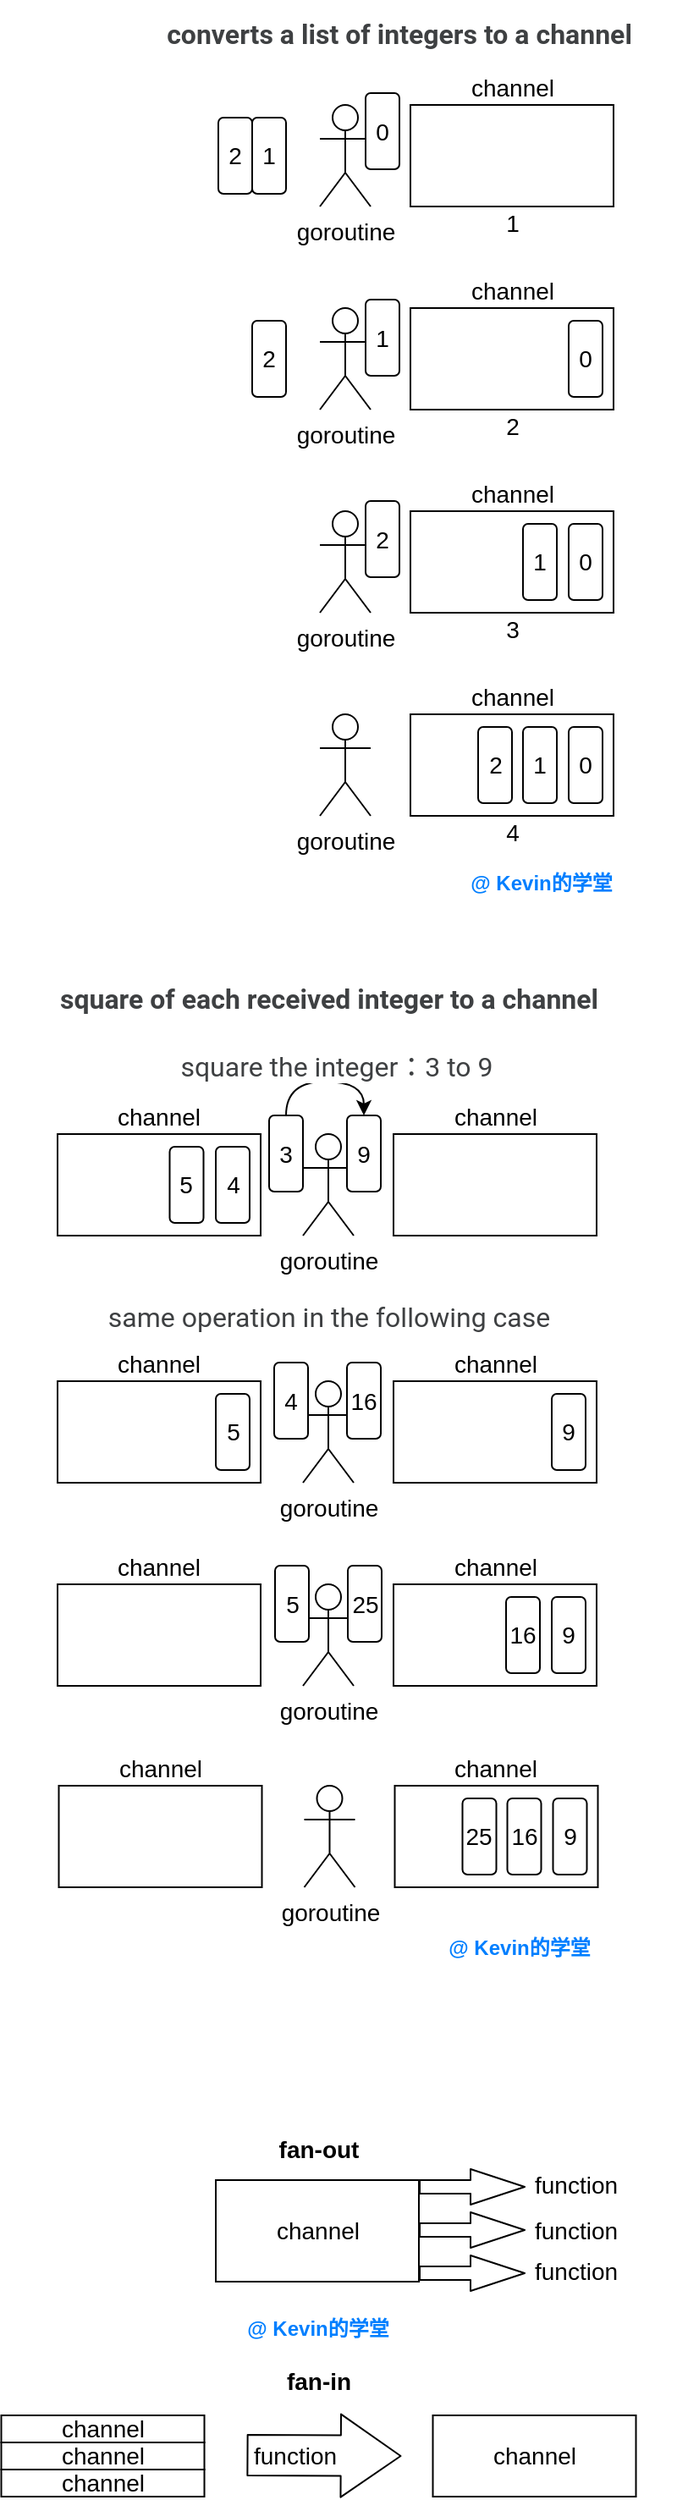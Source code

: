 <mxfile version="14.5.1" type="device"><diagram id="Ol_-R2I6DcrGNUxZkQOo" name="第 1 页"><mxGraphModel dx="1422" dy="832" grid="0" gridSize="10" guides="1" tooltips="1" connect="1" arrows="1" fold="1" page="0" pageScale="1" pageWidth="827" pageHeight="1169" math="0" shadow="0"><root><mxCell id="0"/><mxCell id="1" parent="0"/><mxCell id="mqHqFVwBMWPT4QQ4fR7o-1" value="goroutine" style="shape=umlActor;verticalLabelPosition=bottom;verticalAlign=top;html=1;outlineConnect=0;fontSize=14;" vertex="1" parent="1"><mxGeometry x="367" y="106" width="30" height="60" as="geometry"/></mxCell><mxCell id="mqHqFVwBMWPT4QQ4fR7o-3" value="" style="rounded=0;whiteSpace=wrap;html=1;fontSize=14;" vertex="1" parent="1"><mxGeometry x="420.5" y="106" width="120" height="60" as="geometry"/></mxCell><mxCell id="mqHqFVwBMWPT4QQ4fR7o-4" value="channel" style="text;html=1;strokeColor=none;fillColor=none;align=center;verticalAlign=middle;whiteSpace=wrap;rounded=0;fontSize=14;" vertex="1" parent="1"><mxGeometry x="460.5" y="86" width="40" height="20" as="geometry"/></mxCell><mxCell id="mqHqFVwBMWPT4QQ4fR7o-7" value="2" style="rounded=1;whiteSpace=wrap;html=1;fontSize=14;" vertex="1" parent="1"><mxGeometry x="307" y="113.5" width="20" height="45" as="geometry"/></mxCell><mxCell id="mqHqFVwBMWPT4QQ4fR7o-8" value="1" style="rounded=1;whiteSpace=wrap;html=1;fontSize=14;" vertex="1" parent="1"><mxGeometry x="327" y="113.5" width="20" height="45" as="geometry"/></mxCell><mxCell id="mqHqFVwBMWPT4QQ4fR7o-11" value="0" style="rounded=1;whiteSpace=wrap;html=1;fontSize=14;" vertex="1" parent="1"><mxGeometry x="394" y="99" width="20" height="45" as="geometry"/></mxCell><mxCell id="mqHqFVwBMWPT4QQ4fR7o-12" value="1" style="text;html=1;strokeColor=none;fillColor=none;align=center;verticalAlign=middle;whiteSpace=wrap;rounded=0;fontSize=14;" vertex="1" parent="1"><mxGeometry x="460.5" y="166" width="40" height="20" as="geometry"/></mxCell><mxCell id="mqHqFVwBMWPT4QQ4fR7o-13" value="goroutine" style="shape=umlActor;verticalLabelPosition=bottom;verticalAlign=top;html=1;outlineConnect=0;fontSize=14;" vertex="1" parent="1"><mxGeometry x="367" y="226" width="30" height="60" as="geometry"/></mxCell><mxCell id="mqHqFVwBMWPT4QQ4fR7o-14" value="" style="rounded=0;whiteSpace=wrap;html=1;fontSize=14;" vertex="1" parent="1"><mxGeometry x="420.5" y="226" width="120" height="60" as="geometry"/></mxCell><mxCell id="mqHqFVwBMWPT4QQ4fR7o-15" value="channel" style="text;html=1;strokeColor=none;fillColor=none;align=center;verticalAlign=middle;whiteSpace=wrap;rounded=0;fontSize=14;" vertex="1" parent="1"><mxGeometry x="460.5" y="206" width="40" height="20" as="geometry"/></mxCell><mxCell id="mqHqFVwBMWPT4QQ4fR7o-16" value="1" style="rounded=1;whiteSpace=wrap;html=1;fontSize=14;" vertex="1" parent="1"><mxGeometry x="394" y="221" width="20" height="45" as="geometry"/></mxCell><mxCell id="mqHqFVwBMWPT4QQ4fR7o-17" value="2" style="rounded=1;whiteSpace=wrap;html=1;fontSize=14;" vertex="1" parent="1"><mxGeometry x="327" y="233.5" width="20" height="45" as="geometry"/></mxCell><mxCell id="mqHqFVwBMWPT4QQ4fR7o-20" value="0" style="rounded=1;whiteSpace=wrap;html=1;fontSize=14;" vertex="1" parent="1"><mxGeometry x="514" y="233.5" width="20" height="45" as="geometry"/></mxCell><mxCell id="mqHqFVwBMWPT4QQ4fR7o-21" value="2" style="text;html=1;strokeColor=none;fillColor=none;align=center;verticalAlign=middle;whiteSpace=wrap;rounded=0;fontSize=14;" vertex="1" parent="1"><mxGeometry x="460.5" y="286" width="40" height="20" as="geometry"/></mxCell><mxCell id="mqHqFVwBMWPT4QQ4fR7o-22" value="goroutine" style="shape=umlActor;verticalLabelPosition=bottom;verticalAlign=top;html=1;outlineConnect=0;fontSize=14;" vertex="1" parent="1"><mxGeometry x="367" y="346" width="30" height="60" as="geometry"/></mxCell><mxCell id="mqHqFVwBMWPT4QQ4fR7o-23" value="" style="rounded=0;whiteSpace=wrap;html=1;fontSize=14;" vertex="1" parent="1"><mxGeometry x="420.5" y="346" width="120" height="60" as="geometry"/></mxCell><mxCell id="mqHqFVwBMWPT4QQ4fR7o-24" value="channel" style="text;html=1;strokeColor=none;fillColor=none;align=center;verticalAlign=middle;whiteSpace=wrap;rounded=0;fontSize=14;" vertex="1" parent="1"><mxGeometry x="460.5" y="326" width="40" height="20" as="geometry"/></mxCell><mxCell id="mqHqFVwBMWPT4QQ4fR7o-25" value="1" style="rounded=1;whiteSpace=wrap;html=1;fontSize=14;" vertex="1" parent="1"><mxGeometry x="487" y="353.5" width="20" height="45" as="geometry"/></mxCell><mxCell id="mqHqFVwBMWPT4QQ4fR7o-26" value="2" style="rounded=1;whiteSpace=wrap;html=1;fontSize=14;" vertex="1" parent="1"><mxGeometry x="394" y="340" width="20" height="45" as="geometry"/></mxCell><mxCell id="mqHqFVwBMWPT4QQ4fR7o-29" value="0" style="rounded=1;whiteSpace=wrap;html=1;fontSize=14;" vertex="1" parent="1"><mxGeometry x="514" y="353.5" width="20" height="45" as="geometry"/></mxCell><mxCell id="mqHqFVwBMWPT4QQ4fR7o-30" value="3" style="text;html=1;strokeColor=none;fillColor=none;align=center;verticalAlign=middle;whiteSpace=wrap;rounded=0;fontSize=14;" vertex="1" parent="1"><mxGeometry x="460.5" y="406" width="40" height="20" as="geometry"/></mxCell><mxCell id="mqHqFVwBMWPT4QQ4fR7o-31" value="goroutine" style="shape=umlActor;verticalLabelPosition=bottom;verticalAlign=top;html=1;outlineConnect=0;fontSize=14;" vertex="1" parent="1"><mxGeometry x="367" y="466" width="30" height="60" as="geometry"/></mxCell><mxCell id="mqHqFVwBMWPT4QQ4fR7o-32" value="" style="rounded=0;whiteSpace=wrap;html=1;fontSize=14;" vertex="1" parent="1"><mxGeometry x="420.5" y="466" width="120" height="60" as="geometry"/></mxCell><mxCell id="mqHqFVwBMWPT4QQ4fR7o-33" value="channel" style="text;html=1;strokeColor=none;fillColor=none;align=center;verticalAlign=middle;whiteSpace=wrap;rounded=0;fontSize=14;" vertex="1" parent="1"><mxGeometry x="460.5" y="446" width="40" height="20" as="geometry"/></mxCell><mxCell id="mqHqFVwBMWPT4QQ4fR7o-34" value="1" style="rounded=1;whiteSpace=wrap;html=1;fontSize=14;" vertex="1" parent="1"><mxGeometry x="487" y="473.5" width="20" height="45" as="geometry"/></mxCell><mxCell id="mqHqFVwBMWPT4QQ4fR7o-35" value="2" style="rounded=1;whiteSpace=wrap;html=1;fontSize=14;" vertex="1" parent="1"><mxGeometry x="460.5" y="473.5" width="20" height="45" as="geometry"/></mxCell><mxCell id="mqHqFVwBMWPT4QQ4fR7o-36" value="0" style="rounded=1;whiteSpace=wrap;html=1;fontSize=14;" vertex="1" parent="1"><mxGeometry x="514" y="473.5" width="20" height="45" as="geometry"/></mxCell><mxCell id="mqHqFVwBMWPT4QQ4fR7o-37" value="4" style="text;html=1;strokeColor=none;fillColor=none;align=center;verticalAlign=middle;whiteSpace=wrap;rounded=0;fontSize=14;" vertex="1" parent="1"><mxGeometry x="460.5" y="526" width="40" height="20" as="geometry"/></mxCell><mxCell id="mqHqFVwBMWPT4QQ4fR7o-38" value="&lt;span style=&quot;color: rgb(62 , 64 , 66) ; font-family: &amp;#34;roboto&amp;#34; , &amp;#34;arial&amp;#34; , sans-serif ; font-size: medium ; text-align: left ; background-color: rgb(255 , 255 , 255)&quot;&gt;&lt;b&gt;converts a list of integers to a channel&lt;/b&gt;&lt;/span&gt;" style="text;html=1;strokeColor=none;fillColor=none;align=center;verticalAlign=middle;whiteSpace=wrap;rounded=0;fontSize=14;" vertex="1" parent="1"><mxGeometry x="245" y="44" width="338" height="40" as="geometry"/></mxCell><mxCell id="mqHqFVwBMWPT4QQ4fR7o-48" value="goroutine" style="shape=umlActor;verticalLabelPosition=bottom;verticalAlign=top;html=1;outlineConnect=0;fontSize=14;" vertex="1" parent="1"><mxGeometry x="357" y="714" width="30" height="60" as="geometry"/></mxCell><mxCell id="mqHqFVwBMWPT4QQ4fR7o-49" value="" style="rounded=0;whiteSpace=wrap;html=1;fontSize=14;" vertex="1" parent="1"><mxGeometry x="410.5" y="714" width="120" height="60" as="geometry"/></mxCell><mxCell id="mqHqFVwBMWPT4QQ4fR7o-50" value="channel" style="text;html=1;strokeColor=none;fillColor=none;align=center;verticalAlign=middle;whiteSpace=wrap;rounded=0;fontSize=14;" vertex="1" parent="1"><mxGeometry x="450.5" y="694" width="40" height="20" as="geometry"/></mxCell><mxCell id="mqHqFVwBMWPT4QQ4fR7o-55" value="goroutine" style="shape=umlActor;verticalLabelPosition=bottom;verticalAlign=top;html=1;outlineConnect=0;fontSize=14;" vertex="1" parent="1"><mxGeometry x="357" y="860" width="30" height="60" as="geometry"/></mxCell><mxCell id="mqHqFVwBMWPT4QQ4fR7o-56" value="" style="rounded=0;whiteSpace=wrap;html=1;fontSize=14;" vertex="1" parent="1"><mxGeometry x="410.5" y="860" width="120" height="60" as="geometry"/></mxCell><mxCell id="mqHqFVwBMWPT4QQ4fR7o-57" value="channel" style="text;html=1;strokeColor=none;fillColor=none;align=center;verticalAlign=middle;whiteSpace=wrap;rounded=0;fontSize=14;" vertex="1" parent="1"><mxGeometry x="450.5" y="840" width="40" height="20" as="geometry"/></mxCell><mxCell id="mqHqFVwBMWPT4QQ4fR7o-60" value="9" style="rounded=1;whiteSpace=wrap;html=1;fontSize=14;" vertex="1" parent="1"><mxGeometry x="504" y="867.5" width="20" height="45" as="geometry"/></mxCell><mxCell id="mqHqFVwBMWPT4QQ4fR7o-62" value="goroutine" style="shape=umlActor;verticalLabelPosition=bottom;verticalAlign=top;html=1;outlineConnect=0;fontSize=14;" vertex="1" parent="1"><mxGeometry x="357" y="980" width="30" height="60" as="geometry"/></mxCell><mxCell id="mqHqFVwBMWPT4QQ4fR7o-63" value="" style="rounded=0;whiteSpace=wrap;html=1;fontSize=14;" vertex="1" parent="1"><mxGeometry x="410.5" y="980" width="120" height="60" as="geometry"/></mxCell><mxCell id="mqHqFVwBMWPT4QQ4fR7o-64" value="channel" style="text;html=1;strokeColor=none;fillColor=none;align=center;verticalAlign=middle;whiteSpace=wrap;rounded=0;fontSize=14;" vertex="1" parent="1"><mxGeometry x="450.5" y="960" width="40" height="20" as="geometry"/></mxCell><mxCell id="mqHqFVwBMWPT4QQ4fR7o-65" value="16" style="rounded=1;whiteSpace=wrap;html=1;fontSize=14;" vertex="1" parent="1"><mxGeometry x="477" y="987.5" width="20" height="45" as="geometry"/></mxCell><mxCell id="mqHqFVwBMWPT4QQ4fR7o-67" value="9" style="rounded=1;whiteSpace=wrap;html=1;fontSize=14;" vertex="1" parent="1"><mxGeometry x="504" y="987.5" width="20" height="45" as="geometry"/></mxCell><mxCell id="mqHqFVwBMWPT4QQ4fR7o-72" value="" style="rounded=0;whiteSpace=wrap;html=1;fontSize=14;" vertex="1" parent="1"><mxGeometry x="212" y="714" width="120" height="60" as="geometry"/></mxCell><mxCell id="mqHqFVwBMWPT4QQ4fR7o-73" value="channel" style="text;html=1;strokeColor=none;fillColor=none;align=center;verticalAlign=middle;whiteSpace=wrap;rounded=0;fontSize=14;" vertex="1" parent="1"><mxGeometry x="252" y="694" width="40" height="20" as="geometry"/></mxCell><mxCell id="mqHqFVwBMWPT4QQ4fR7o-74" value="4" style="rounded=1;whiteSpace=wrap;html=1;fontSize=14;" vertex="1" parent="1"><mxGeometry x="305.5" y="721.5" width="20" height="45" as="geometry"/></mxCell><mxCell id="mqHqFVwBMWPT4QQ4fR7o-76" value="" style="rounded=0;whiteSpace=wrap;html=1;fontSize=14;" vertex="1" parent="1"><mxGeometry x="212" y="860" width="120" height="60" as="geometry"/></mxCell><mxCell id="mqHqFVwBMWPT4QQ4fR7o-77" value="channel" style="text;html=1;strokeColor=none;fillColor=none;align=center;verticalAlign=middle;whiteSpace=wrap;rounded=0;fontSize=14;" vertex="1" parent="1"><mxGeometry x="252" y="840" width="40" height="20" as="geometry"/></mxCell><mxCell id="mqHqFVwBMWPT4QQ4fR7o-78" value="5" style="rounded=1;whiteSpace=wrap;html=1;fontSize=14;" vertex="1" parent="1"><mxGeometry x="278.25" y="721.5" width="20" height="45" as="geometry"/></mxCell><mxCell id="mqHqFVwBMWPT4QQ4fR7o-79" value="5" style="rounded=1;whiteSpace=wrap;html=1;fontSize=14;" vertex="1" parent="1"><mxGeometry x="305.5" y="867.5" width="20" height="45" as="geometry"/></mxCell><mxCell id="mqHqFVwBMWPT4QQ4fR7o-81" value="" style="rounded=0;whiteSpace=wrap;html=1;fontSize=14;" vertex="1" parent="1"><mxGeometry x="212" y="980" width="120" height="60" as="geometry"/></mxCell><mxCell id="mqHqFVwBMWPT4QQ4fR7o-82" value="channel" style="text;html=1;strokeColor=none;fillColor=none;align=center;verticalAlign=middle;whiteSpace=wrap;rounded=0;fontSize=14;" vertex="1" parent="1"><mxGeometry x="252" y="960" width="40" height="20" as="geometry"/></mxCell><mxCell id="mqHqFVwBMWPT4QQ4fR7o-96" style="edgeStyle=orthogonalEdgeStyle;rounded=0;orthogonalLoop=1;jettySize=auto;html=1;exitX=0.5;exitY=0;exitDx=0;exitDy=0;entryX=0.5;entryY=0;entryDx=0;entryDy=0;fontSize=14;curved=1;" edge="1" parent="1" source="mqHqFVwBMWPT4QQ4fR7o-89" target="mqHqFVwBMWPT4QQ4fR7o-90"><mxGeometry relative="1" as="geometry"/></mxCell><mxCell id="mqHqFVwBMWPT4QQ4fR7o-89" value="3" style="rounded=1;whiteSpace=wrap;html=1;fontSize=14;" vertex="1" parent="1"><mxGeometry x="337" y="703" width="20" height="45" as="geometry"/></mxCell><mxCell id="mqHqFVwBMWPT4QQ4fR7o-90" value="9" style="rounded=1;whiteSpace=wrap;html=1;fontSize=14;" vertex="1" parent="1"><mxGeometry x="383" y="703" width="20" height="45" as="geometry"/></mxCell><mxCell id="mqHqFVwBMWPT4QQ4fR7o-91" value="&lt;span style=&quot;color: rgb(62 , 64 , 66) ; font-family: &amp;#34;roboto&amp;#34; , &amp;#34;arial&amp;#34; , sans-serif ; font-size: medium ; text-align: left ; background-color: rgb(255 , 255 , 255)&quot;&gt;square the integer：3 to 9&lt;/span&gt;" style="text;html=1;strokeColor=none;fillColor=none;align=center;verticalAlign=middle;whiteSpace=wrap;rounded=0;fontSize=14;" vertex="1" parent="1"><mxGeometry x="282.5" y="658" width="188" height="32" as="geometry"/></mxCell><mxCell id="mqHqFVwBMWPT4QQ4fR7o-93" value="4" style="rounded=1;whiteSpace=wrap;html=1;fontSize=14;" vertex="1" parent="1"><mxGeometry x="340" y="849" width="20" height="45" as="geometry"/></mxCell><mxCell id="mqHqFVwBMWPT4QQ4fR7o-94" value="16" style="rounded=1;whiteSpace=wrap;html=1;fontSize=14;" vertex="1" parent="1"><mxGeometry x="383" y="849" width="20" height="45" as="geometry"/></mxCell><mxCell id="mqHqFVwBMWPT4QQ4fR7o-95" value="&lt;div style=&quot;text-align: left&quot;&gt;&lt;span&gt;&lt;font color=&quot;#3e4042&quot; face=&quot;roboto, arial, sans-serif&quot; size=&quot;3&quot;&gt;same operation in the following case&lt;/font&gt;&lt;/span&gt;&lt;/div&gt;" style="text;html=1;strokeColor=none;fillColor=none;align=center;verticalAlign=middle;whiteSpace=wrap;rounded=0;fontSize=14;" vertex="1" parent="1"><mxGeometry x="218.25" y="806" width="309" height="31" as="geometry"/></mxCell><mxCell id="mqHqFVwBMWPT4QQ4fR7o-97" value="5" style="rounded=1;whiteSpace=wrap;html=1;fontSize=14;" vertex="1" parent="1"><mxGeometry x="340.5" y="969" width="20" height="45" as="geometry"/></mxCell><mxCell id="mqHqFVwBMWPT4QQ4fR7o-98" value="25" style="rounded=1;whiteSpace=wrap;html=1;fontSize=14;" vertex="1" parent="1"><mxGeometry x="383.5" y="969" width="20" height="45" as="geometry"/></mxCell><mxCell id="mqHqFVwBMWPT4QQ4fR7o-99" value="goroutine" style="shape=umlActor;verticalLabelPosition=bottom;verticalAlign=top;html=1;outlineConnect=0;fontSize=14;" vertex="1" parent="1"><mxGeometry x="357.75" y="1099" width="30" height="60" as="geometry"/></mxCell><mxCell id="mqHqFVwBMWPT4QQ4fR7o-100" value="" style="rounded=0;whiteSpace=wrap;html=1;fontSize=14;" vertex="1" parent="1"><mxGeometry x="411.25" y="1099" width="120" height="60" as="geometry"/></mxCell><mxCell id="mqHqFVwBMWPT4QQ4fR7o-101" value="channel" style="text;html=1;strokeColor=none;fillColor=none;align=center;verticalAlign=middle;whiteSpace=wrap;rounded=0;fontSize=14;" vertex="1" parent="1"><mxGeometry x="451.25" y="1079" width="40" height="20" as="geometry"/></mxCell><mxCell id="mqHqFVwBMWPT4QQ4fR7o-102" value="16" style="rounded=1;whiteSpace=wrap;html=1;fontSize=14;" vertex="1" parent="1"><mxGeometry x="477.75" y="1106.5" width="20" height="45" as="geometry"/></mxCell><mxCell id="mqHqFVwBMWPT4QQ4fR7o-103" value="9" style="rounded=1;whiteSpace=wrap;html=1;fontSize=14;" vertex="1" parent="1"><mxGeometry x="504.75" y="1106.5" width="20" height="45" as="geometry"/></mxCell><mxCell id="mqHqFVwBMWPT4QQ4fR7o-104" value="" style="rounded=0;whiteSpace=wrap;html=1;fontSize=14;" vertex="1" parent="1"><mxGeometry x="212.75" y="1099" width="120" height="60" as="geometry"/></mxCell><mxCell id="mqHqFVwBMWPT4QQ4fR7o-105" value="channel" style="text;html=1;strokeColor=none;fillColor=none;align=center;verticalAlign=middle;whiteSpace=wrap;rounded=0;fontSize=14;" vertex="1" parent="1"><mxGeometry x="252.75" y="1079" width="40" height="20" as="geometry"/></mxCell><mxCell id="mqHqFVwBMWPT4QQ4fR7o-107" value="25" style="rounded=1;whiteSpace=wrap;html=1;fontSize=14;" vertex="1" parent="1"><mxGeometry x="451.25" y="1106.5" width="20" height="45" as="geometry"/></mxCell><mxCell id="mqHqFVwBMWPT4QQ4fR7o-108" value="&lt;span style=&quot;color: rgb(62 , 64 , 66) ; font-family: &amp;#34;roboto&amp;#34; , &amp;#34;arial&amp;#34; , sans-serif ; font-size: medium ; text-align: left&quot;&gt;&lt;b&gt;square of each received integer&amp;nbsp;&lt;/b&gt;&lt;/span&gt;&lt;span style=&quot;color: rgb(62 , 64 , 66) ; font-family: &amp;#34;roboto&amp;#34; , &amp;#34;arial&amp;#34; , sans-serif ; font-size: medium ; text-align: left ; background-color: rgb(255 , 255 , 255)&quot;&gt;&lt;b&gt;to a channel&lt;/b&gt;&lt;/span&gt;" style="text;html=1;strokeColor=none;fillColor=none;align=center;verticalAlign=middle;whiteSpace=wrap;rounded=0;fontSize=14;" vertex="1" parent="1"><mxGeometry x="182.5" y="616" width="379" height="35" as="geometry"/></mxCell><mxCell id="mqHqFVwBMWPT4QQ4fR7o-109" value="channel" style="rounded=0;whiteSpace=wrap;html=1;fontSize=14;" vertex="1" parent="1"><mxGeometry x="305.5" y="1332" width="120" height="60" as="geometry"/></mxCell><mxCell id="mqHqFVwBMWPT4QQ4fR7o-111" value="" style="shape=flexArrow;endArrow=classic;html=1;fontSize=14;width=8;endSize=10.33;endWidth=12;" edge="1" parent="1"><mxGeometry width="50" height="50" relative="1" as="geometry"><mxPoint x="425.5" y="1336" as="sourcePoint"/><mxPoint x="488.5" y="1336" as="targetPoint"/></mxGeometry></mxCell><mxCell id="mqHqFVwBMWPT4QQ4fR7o-114" value="" style="shape=flexArrow;endArrow=classic;html=1;fontSize=14;width=8;endSize=10.33;endWidth=12;" edge="1" parent="1"><mxGeometry width="50" height="50" relative="1" as="geometry"><mxPoint x="425.5" y="1361.5" as="sourcePoint"/><mxPoint x="488.5" y="1361.5" as="targetPoint"/></mxGeometry></mxCell><mxCell id="mqHqFVwBMWPT4QQ4fR7o-116" value="" style="shape=flexArrow;endArrow=classic;html=1;fontSize=14;width=8;endSize=10.33;endWidth=12;" edge="1" parent="1"><mxGeometry width="50" height="50" relative="1" as="geometry"><mxPoint x="425.5" y="1387" as="sourcePoint"/><mxPoint x="488.5" y="1387" as="targetPoint"/></mxGeometry></mxCell><mxCell id="mqHqFVwBMWPT4QQ4fR7o-117" value="&lt;b style=&quot;font-size: 14px;&quot;&gt;fan-out&lt;/b&gt;" style="text;html=1;strokeColor=none;fillColor=none;align=center;verticalAlign=middle;whiteSpace=wrap;rounded=0;fontSize=14;" vertex="1" parent="1"><mxGeometry x="321.75" y="1304" width="89" height="20" as="geometry"/></mxCell><mxCell id="mqHqFVwBMWPT4QQ4fR7o-120" value="channel" style="rounded=0;whiteSpace=wrap;html=1;fontSize=14;" vertex="1" parent="1"><mxGeometry x="178.75" y="1471" width="120" height="16" as="geometry"/></mxCell><mxCell id="mqHqFVwBMWPT4QQ4fR7o-127" value="function" style="text;html=1;align=center;verticalAlign=middle;resizable=0;points=[];autosize=1;fontSize=14;" vertex="1" parent="1"><mxGeometry x="488" y="1324" width="59" height="21" as="geometry"/></mxCell><mxCell id="mqHqFVwBMWPT4QQ4fR7o-128" value="function" style="text;html=1;align=center;verticalAlign=middle;resizable=0;points=[];autosize=1;fontSize=14;" vertex="1" parent="1"><mxGeometry x="488" y="1351.5" width="59" height="21" as="geometry"/></mxCell><mxCell id="mqHqFVwBMWPT4QQ4fR7o-129" value="function" style="text;html=1;align=center;verticalAlign=middle;resizable=0;points=[];autosize=1;fontSize=14;" vertex="1" parent="1"><mxGeometry x="488" y="1375" width="59" height="21" as="geometry"/></mxCell><mxCell id="mqHqFVwBMWPT4QQ4fR7o-130" value="channel" style="rounded=0;whiteSpace=wrap;html=1;fontSize=14;" vertex="1" parent="1"><mxGeometry x="178.75" y="1487" width="120" height="16" as="geometry"/></mxCell><mxCell id="mqHqFVwBMWPT4QQ4fR7o-131" value="channel" style="rounded=0;whiteSpace=wrap;html=1;fontSize=14;" vertex="1" parent="1"><mxGeometry x="178.75" y="1503" width="120" height="16" as="geometry"/></mxCell><mxCell id="mqHqFVwBMWPT4QQ4fR7o-132" value="channel" style="rounded=0;whiteSpace=wrap;html=1;fontSize=14;" vertex="1" parent="1"><mxGeometry x="433.75" y="1471" width="120" height="48" as="geometry"/></mxCell><mxCell id="mqHqFVwBMWPT4QQ4fR7o-133" value="" style="shape=flexArrow;endArrow=classic;html=1;fontSize=14;width=24;endSize=11.46;endWidth=24;" edge="1" parent="1"><mxGeometry width="50" height="50" relative="1" as="geometry"><mxPoint x="323.75" y="1494.5" as="sourcePoint"/><mxPoint x="415.25" y="1495" as="targetPoint"/></mxGeometry></mxCell><mxCell id="mqHqFVwBMWPT4QQ4fR7o-136" value="function" style="edgeLabel;html=1;align=center;verticalAlign=middle;resizable=0;points=[];fontSize=14;" vertex="1" connectable="0" parent="mqHqFVwBMWPT4QQ4fR7o-133"><mxGeometry x="-0.383" relative="1" as="geometry"><mxPoint as="offset"/></mxGeometry></mxCell><mxCell id="mqHqFVwBMWPT4QQ4fR7o-134" value="&lt;b style=&quot;font-size: 14px&quot;&gt;fan-in&lt;/b&gt;" style="text;html=1;strokeColor=none;fillColor=none;align=center;verticalAlign=middle;whiteSpace=wrap;rounded=0;fontSize=14;" vertex="1" parent="1"><mxGeometry x="321.75" y="1441" width="89" height="20" as="geometry"/></mxCell><mxCell id="mqHqFVwBMWPT4QQ4fR7o-139" value="&lt;font color=&quot;#007fff&quot; style=&quot;font-size: 12px;&quot;&gt;&lt;b style=&quot;font-size: 12px;&quot;&gt;@ Kevin的学堂&lt;/b&gt;&lt;/font&gt;" style="text;html=1;strokeColor=none;fillColor=none;align=center;verticalAlign=middle;whiteSpace=wrap;rounded=0;fontSize=12;" vertex="1" parent="1"><mxGeometry x="441.75" y="551" width="112" height="30" as="geometry"/></mxCell><mxCell id="mqHqFVwBMWPT4QQ4fR7o-140" value="&lt;font color=&quot;#007fff&quot; style=&quot;font-size: 12px;&quot;&gt;&lt;b style=&quot;font-size: 12px;&quot;&gt;@ Kevin的学堂&lt;/b&gt;&lt;/font&gt;" style="text;html=1;strokeColor=none;fillColor=none;align=center;verticalAlign=middle;whiteSpace=wrap;rounded=0;fontSize=12;" vertex="1" parent="1"><mxGeometry x="429" y="1180" width="112" height="30" as="geometry"/></mxCell><mxCell id="mqHqFVwBMWPT4QQ4fR7o-141" value="&lt;font color=&quot;#007fff&quot; style=&quot;font-size: 12px;&quot;&gt;&lt;b style=&quot;font-size: 12px;&quot;&gt;@ Kevin的学堂&lt;/b&gt;&lt;/font&gt;" style="text;html=1;strokeColor=none;fillColor=none;align=center;verticalAlign=middle;whiteSpace=wrap;rounded=0;fontSize=12;" vertex="1" parent="1"><mxGeometry x="310.25" y="1405" width="112" height="30" as="geometry"/></mxCell></root></mxGraphModel></diagram></mxfile>